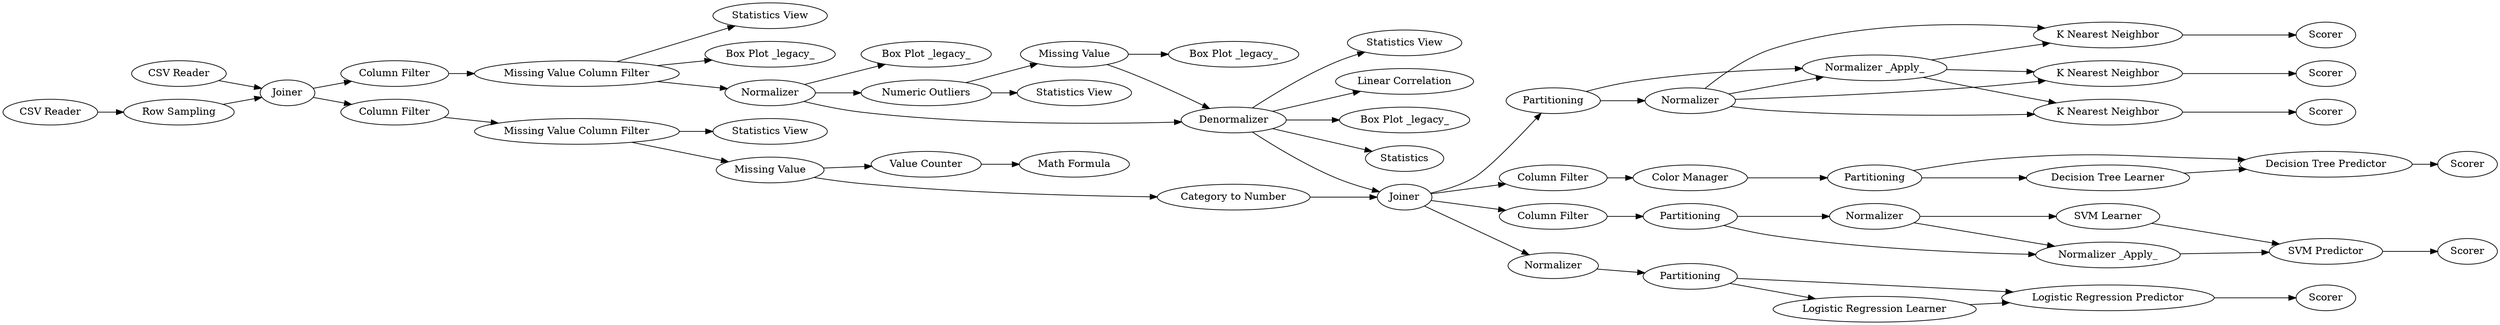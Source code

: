 digraph {
	"3120708266089776399_98" [label="Statistics View"]
	"3120708266089776399_102" [label="Box Plot _legacy_"]
	"3120708266089776399_101" [label="Box Plot _legacy_"]
	"3120708266089776399_38" [label="Missing Value"]
	"3120708266089776399_61" [label=Partitioning]
	"3120708266089776399_109" [label="Logistic Regression Predictor"]
	"3120708266089776399_92" [label="Math Formula"]
	"3120708266089776399_64" [label="Normalizer _Apply_"]
	"3120708266089776399_34" [label="Column Filter"]
	"3120708266089776399_58" [label="Column Filter"]
	"3120708266089776399_112" [label="Column Filter"]
	"3120708266089776399_83" [label=Partitioning]
	"3120708266089776399_99" [label="Statistics View"]
	"3120708266089776399_65" [label="K Nearest Neighbor"]
	"3120708266089776399_56" [label=Partitioning]
	"3120708266089776399_95" [label=Statistics]
	"3120708266089776399_46" [label=Denormalizer]
	"3120708266089776399_108" [label="Logistic Regression Learner"]
	"3120708266089776399_1" [label="CSV Reader"]
	"3120708266089776399_68" [label="K Nearest Neighbor"]
	"3120708266089776399_110" [label=Scorer]
	"3120708266089776399_37" [label="Missing Value Column Filter"]
	"3120708266089776399_52" [label=Normalizer]
	"3120708266089776399_88" [label=Scorer]
	"3120708266089776399_3" [label="CSV Reader"]
	"3120708266089776399_41" [label="Numeric Outliers"]
	"3120708266089776399_105" [label=Normalizer]
	"3120708266089776399_2" [label="Row Sampling"]
	"3120708266089776399_106" [label="Normalizer _Apply_"]
	"3120708266089776399_94" [label="Statistics View"]
	"3120708266089776399_48" [label=Partitioning]
	"3120708266089776399_103" [label="Box Plot _legacy_"]
	"3120708266089776399_67" [label="K Nearest Neighbor"]
	"3120708266089776399_4" [label=Joiner]
	"3120708266089776399_35" [label="Column Filter"]
	"3120708266089776399_39" [label="Missing Value"]
	"3120708266089776399_45" [label=Normalizer]
	"3120708266089776399_96" [label="Linear Correlation"]
	"3120708266089776399_66" [label=Scorer]
	"3120708266089776399_36" [label="Missing Value Column Filter"]
	"3120708266089776399_50" [label="Decision Tree Predictor"]
	"3120708266089776399_49" [label="Decision Tree Learner"]
	"3120708266089776399_63" [label=Normalizer]
	"3120708266089776399_42" [label=Joiner]
	"3120708266089776399_97" [label="Statistics View"]
	"3120708266089776399_91" [label="Value Counter"]
	"3120708266089776399_111" [label="Category to Number"]
	"3120708266089776399_69" [label=Scorer]
	"3120708266089776399_84" [label="SVM Learner"]
	"3120708266089776399_51" [label=Scorer]
	"3120708266089776399_70" [label=Scorer]
	"3120708266089776399_87" [label="SVM Predictor"]
	"3120708266089776399_47" [label="Color Manager"]
	"3120708266089776399_104" [label="Box Plot _legacy_"]
	"3120708266089776399_37" -> "3120708266089776399_98"
	"3120708266089776399_63" -> "3120708266089776399_64"
	"3120708266089776399_36" -> "3120708266089776399_97"
	"3120708266089776399_63" -> "3120708266089776399_67"
	"3120708266089776399_58" -> "3120708266089776399_47"
	"3120708266089776399_108" -> "3120708266089776399_109"
	"3120708266089776399_42" -> "3120708266089776399_112"
	"3120708266089776399_37" -> "3120708266089776399_101"
	"3120708266089776399_48" -> "3120708266089776399_49"
	"3120708266089776399_91" -> "3120708266089776399_92"
	"3120708266089776399_34" -> "3120708266089776399_36"
	"3120708266089776399_46" -> "3120708266089776399_95"
	"3120708266089776399_84" -> "3120708266089776399_87"
	"3120708266089776399_68" -> "3120708266089776399_70"
	"3120708266089776399_61" -> "3120708266089776399_64"
	"3120708266089776399_41" -> "3120708266089776399_99"
	"3120708266089776399_36" -> "3120708266089776399_38"
	"3120708266089776399_52" -> "3120708266089776399_56"
	"3120708266089776399_45" -> "3120708266089776399_102"
	"3120708266089776399_37" -> "3120708266089776399_45"
	"3120708266089776399_63" -> "3120708266089776399_65"
	"3120708266089776399_105" -> "3120708266089776399_106"
	"3120708266089776399_64" -> "3120708266089776399_67"
	"3120708266089776399_41" -> "3120708266089776399_39"
	"3120708266089776399_46" -> "3120708266089776399_94"
	"3120708266089776399_56" -> "3120708266089776399_108"
	"3120708266089776399_42" -> "3120708266089776399_52"
	"3120708266089776399_49" -> "3120708266089776399_50"
	"3120708266089776399_109" -> "3120708266089776399_110"
	"3120708266089776399_111" -> "3120708266089776399_42"
	"3120708266089776399_50" -> "3120708266089776399_51"
	"3120708266089776399_42" -> "3120708266089776399_58"
	"3120708266089776399_45" -> "3120708266089776399_46"
	"3120708266089776399_3" -> "3120708266089776399_4"
	"3120708266089776399_83" -> "3120708266089776399_105"
	"3120708266089776399_105" -> "3120708266089776399_84"
	"3120708266089776399_65" -> "3120708266089776399_66"
	"3120708266089776399_64" -> "3120708266089776399_65"
	"3120708266089776399_48" -> "3120708266089776399_50"
	"3120708266089776399_39" -> "3120708266089776399_46"
	"3120708266089776399_46" -> "3120708266089776399_96"
	"3120708266089776399_67" -> "3120708266089776399_69"
	"3120708266089776399_83" -> "3120708266089776399_106"
	"3120708266089776399_39" -> "3120708266089776399_103"
	"3120708266089776399_63" -> "3120708266089776399_68"
	"3120708266089776399_1" -> "3120708266089776399_2"
	"3120708266089776399_61" -> "3120708266089776399_63"
	"3120708266089776399_46" -> "3120708266089776399_104"
	"3120708266089776399_87" -> "3120708266089776399_88"
	"3120708266089776399_47" -> "3120708266089776399_48"
	"3120708266089776399_38" -> "3120708266089776399_111"
	"3120708266089776399_56" -> "3120708266089776399_109"
	"3120708266089776399_4" -> "3120708266089776399_34"
	"3120708266089776399_46" -> "3120708266089776399_42"
	"3120708266089776399_112" -> "3120708266089776399_83"
	"3120708266089776399_2" -> "3120708266089776399_4"
	"3120708266089776399_42" -> "3120708266089776399_61"
	"3120708266089776399_64" -> "3120708266089776399_68"
	"3120708266089776399_38" -> "3120708266089776399_91"
	"3120708266089776399_4" -> "3120708266089776399_35"
	"3120708266089776399_45" -> "3120708266089776399_41"
	"3120708266089776399_106" -> "3120708266089776399_87"
	"3120708266089776399_35" -> "3120708266089776399_37"
	rankdir=LR
}

